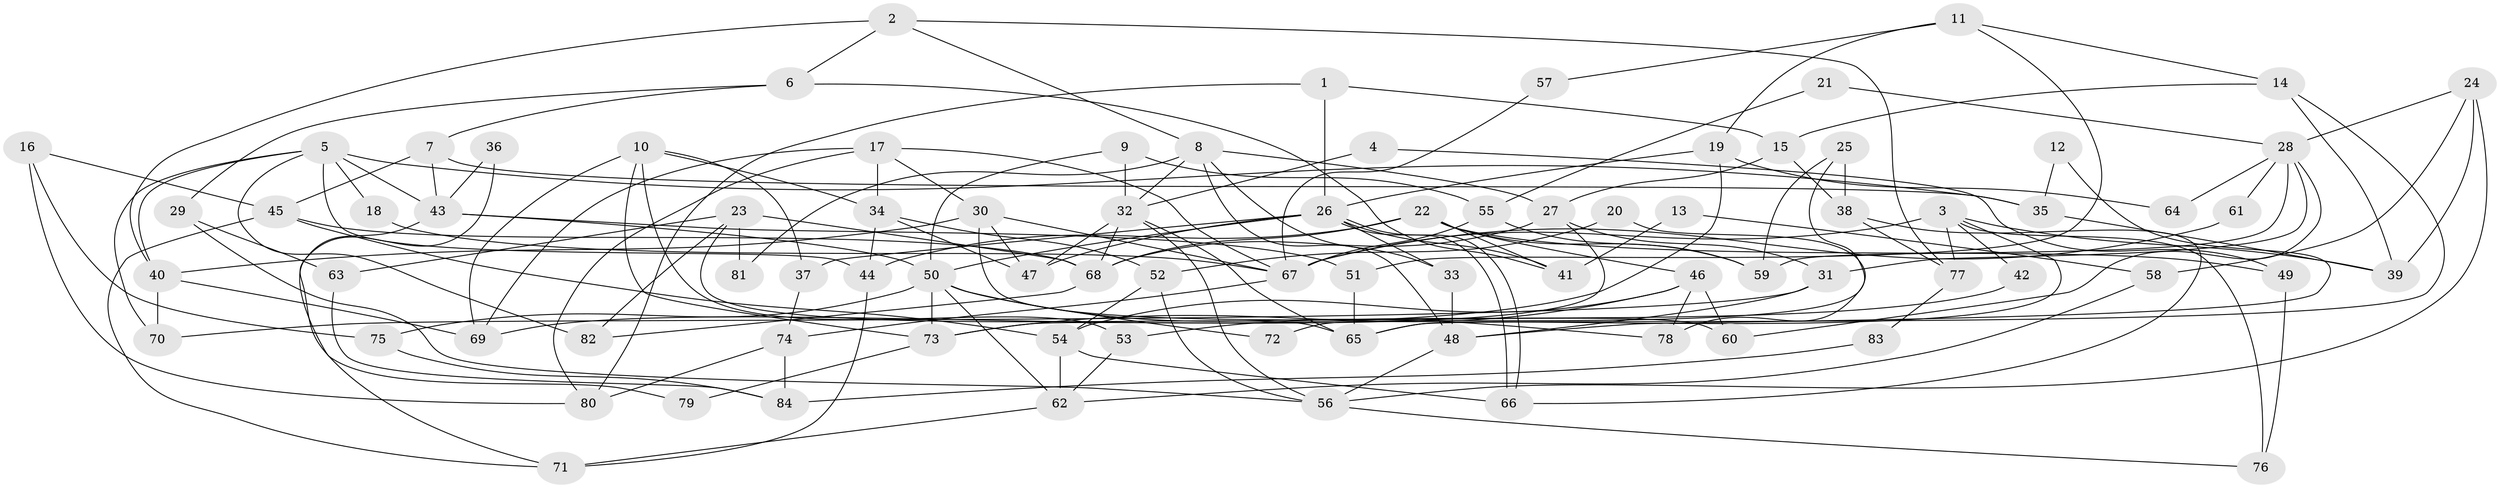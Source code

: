 // Generated by graph-tools (version 1.1) at 2025/35/03/09/25 02:35:59]
// undirected, 84 vertices, 168 edges
graph export_dot {
graph [start="1"]
  node [color=gray90,style=filled];
  1;
  2;
  3;
  4;
  5;
  6;
  7;
  8;
  9;
  10;
  11;
  12;
  13;
  14;
  15;
  16;
  17;
  18;
  19;
  20;
  21;
  22;
  23;
  24;
  25;
  26;
  27;
  28;
  29;
  30;
  31;
  32;
  33;
  34;
  35;
  36;
  37;
  38;
  39;
  40;
  41;
  42;
  43;
  44;
  45;
  46;
  47;
  48;
  49;
  50;
  51;
  52;
  53;
  54;
  55;
  56;
  57;
  58;
  59;
  60;
  61;
  62;
  63;
  64;
  65;
  66;
  67;
  68;
  69;
  70;
  71;
  72;
  73;
  74;
  75;
  76;
  77;
  78;
  79;
  80;
  81;
  82;
  83;
  84;
  1 -- 26;
  1 -- 80;
  1 -- 15;
  2 -- 77;
  2 -- 40;
  2 -- 6;
  2 -- 8;
  3 -- 67;
  3 -- 39;
  3 -- 42;
  3 -- 65;
  3 -- 76;
  3 -- 77;
  4 -- 49;
  4 -- 32;
  5 -- 82;
  5 -- 70;
  5 -- 18;
  5 -- 35;
  5 -- 40;
  5 -- 43;
  5 -- 44;
  6 -- 41;
  6 -- 7;
  6 -- 29;
  7 -- 43;
  7 -- 35;
  7 -- 45;
  8 -- 27;
  8 -- 32;
  8 -- 33;
  8 -- 48;
  8 -- 81;
  9 -- 32;
  9 -- 50;
  9 -- 55;
  10 -- 37;
  10 -- 69;
  10 -- 34;
  10 -- 53;
  10 -- 73;
  11 -- 51;
  11 -- 14;
  11 -- 19;
  11 -- 57;
  12 -- 35;
  12 -- 48;
  13 -- 41;
  13 -- 58;
  14 -- 65;
  14 -- 15;
  14 -- 39;
  15 -- 27;
  15 -- 38;
  16 -- 75;
  16 -- 45;
  16 -- 80;
  17 -- 30;
  17 -- 34;
  17 -- 67;
  17 -- 69;
  17 -- 80;
  18 -- 67;
  19 -- 26;
  19 -- 64;
  19 -- 69;
  20 -- 52;
  20 -- 78;
  21 -- 28;
  21 -- 55;
  22 -- 59;
  22 -- 68;
  22 -- 41;
  22 -- 44;
  22 -- 46;
  22 -- 49;
  23 -- 68;
  23 -- 65;
  23 -- 63;
  23 -- 81;
  23 -- 82;
  24 -- 39;
  24 -- 56;
  24 -- 28;
  24 -- 58;
  25 -- 59;
  25 -- 38;
  25 -- 72;
  26 -- 33;
  26 -- 66;
  26 -- 66;
  26 -- 37;
  26 -- 41;
  26 -- 47;
  26 -- 50;
  27 -- 73;
  27 -- 31;
  27 -- 68;
  28 -- 60;
  28 -- 31;
  28 -- 59;
  28 -- 61;
  28 -- 64;
  29 -- 56;
  29 -- 63;
  30 -- 40;
  30 -- 47;
  30 -- 60;
  30 -- 67;
  31 -- 48;
  31 -- 70;
  32 -- 47;
  32 -- 56;
  32 -- 65;
  32 -- 68;
  33 -- 48;
  34 -- 44;
  34 -- 47;
  34 -- 52;
  35 -- 39;
  36 -- 71;
  36 -- 43;
  37 -- 74;
  38 -- 66;
  38 -- 77;
  40 -- 69;
  40 -- 70;
  42 -- 53;
  43 -- 50;
  43 -- 51;
  43 -- 79;
  44 -- 71;
  45 -- 68;
  45 -- 54;
  45 -- 71;
  46 -- 54;
  46 -- 60;
  46 -- 73;
  46 -- 78;
  48 -- 56;
  49 -- 76;
  50 -- 73;
  50 -- 62;
  50 -- 72;
  50 -- 75;
  50 -- 78;
  51 -- 65;
  52 -- 54;
  52 -- 56;
  53 -- 62;
  54 -- 62;
  54 -- 66;
  55 -- 67;
  55 -- 59;
  56 -- 76;
  57 -- 67;
  58 -- 62;
  61 -- 67;
  62 -- 71;
  63 -- 84;
  67 -- 74;
  68 -- 82;
  73 -- 79;
  74 -- 80;
  74 -- 84;
  75 -- 84;
  77 -- 83;
  83 -- 84;
}
